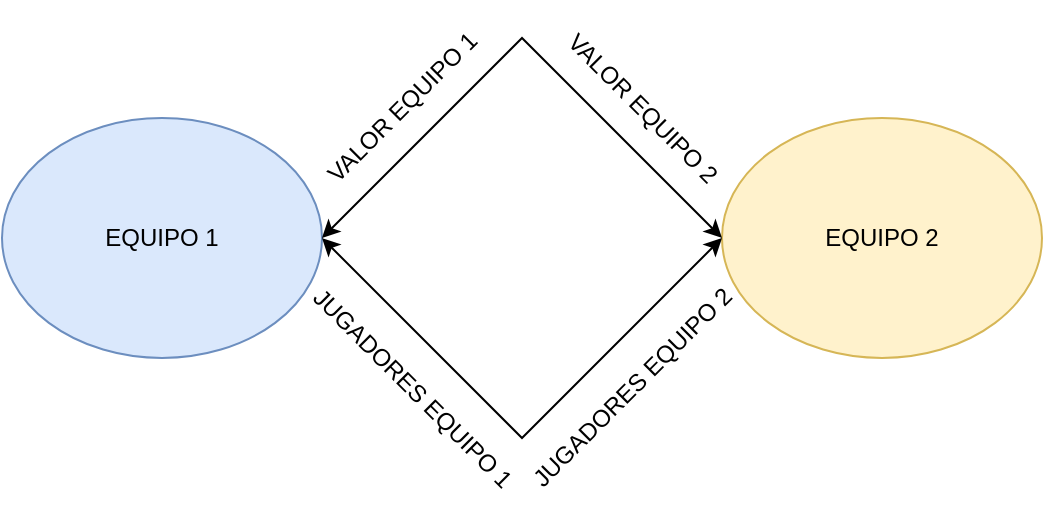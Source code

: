 <mxfile version="20.4.0" type="github">
  <diagram id="Q12gAVXecOmK2C1qlSou" name="Página-1">
    <mxGraphModel dx="1038" dy="579" grid="1" gridSize="10" guides="1" tooltips="1" connect="1" arrows="1" fold="1" page="1" pageScale="1" pageWidth="827" pageHeight="1169" math="0" shadow="0">
      <root>
        <mxCell id="0" />
        <mxCell id="1" parent="0" />
        <mxCell id="enG-OFTQPbe9g349x_uh-1" value="EQUIPO 1" style="ellipse;whiteSpace=wrap;html=1;fillColor=#dae8fc;strokeColor=#6c8ebf;" vertex="1" parent="1">
          <mxGeometry x="160" y="120" width="160" height="120" as="geometry" />
        </mxCell>
        <mxCell id="enG-OFTQPbe9g349x_uh-2" value="EQUIPO 2" style="ellipse;whiteSpace=wrap;html=1;fillColor=#fff2cc;strokeColor=#d6b656;" vertex="1" parent="1">
          <mxGeometry x="520" y="120" width="160" height="120" as="geometry" />
        </mxCell>
        <mxCell id="enG-OFTQPbe9g349x_uh-4" value="" style="endArrow=classic;startArrow=classic;html=1;rounded=0;entryX=0;entryY=0.5;entryDx=0;entryDy=0;exitX=1;exitY=0.5;exitDx=0;exitDy=0;" edge="1" parent="1" source="enG-OFTQPbe9g349x_uh-1" target="enG-OFTQPbe9g349x_uh-2">
          <mxGeometry width="50" height="50" relative="1" as="geometry">
            <mxPoint x="340" y="180" as="sourcePoint" />
            <mxPoint x="390" y="130" as="targetPoint" />
            <Array as="points">
              <mxPoint x="420" y="80" />
            </Array>
          </mxGeometry>
        </mxCell>
        <mxCell id="enG-OFTQPbe9g349x_uh-5" value="VALOR EQUIPO 1" style="text;html=1;align=center;verticalAlign=middle;resizable=0;points=[];autosize=1;strokeColor=none;fillColor=none;rotation=-45;" vertex="1" parent="1">
          <mxGeometry x="300" y="100" width="120" height="30" as="geometry" />
        </mxCell>
        <mxCell id="enG-OFTQPbe9g349x_uh-6" value="VALOR EQUIPO 2" style="text;html=1;align=center;verticalAlign=middle;resizable=0;points=[];autosize=1;strokeColor=none;fillColor=none;rotation=45;" vertex="1" parent="1">
          <mxGeometry x="420" y="100" width="120" height="30" as="geometry" />
        </mxCell>
        <mxCell id="enG-OFTQPbe9g349x_uh-7" value="" style="endArrow=classic;startArrow=classic;html=1;rounded=0;exitX=1;exitY=0.5;exitDx=0;exitDy=0;entryX=0;entryY=0.5;entryDx=0;entryDy=0;" edge="1" parent="1" source="enG-OFTQPbe9g349x_uh-1" target="enG-OFTQPbe9g349x_uh-2">
          <mxGeometry width="50" height="50" relative="1" as="geometry">
            <mxPoint x="390" y="330" as="sourcePoint" />
            <mxPoint x="440" y="280" as="targetPoint" />
            <Array as="points">
              <mxPoint x="420" y="280" />
            </Array>
          </mxGeometry>
        </mxCell>
        <mxCell id="enG-OFTQPbe9g349x_uh-8" value="JUGADORES EQUIPO 1" style="text;html=1;align=center;verticalAlign=middle;resizable=0;points=[];autosize=1;strokeColor=none;fillColor=none;rotation=45;" vertex="1" parent="1">
          <mxGeometry x="290" y="240" width="150" height="30" as="geometry" />
        </mxCell>
        <mxCell id="enG-OFTQPbe9g349x_uh-9" value="JUGADORES EQUIPO 2" style="text;html=1;align=center;verticalAlign=middle;resizable=0;points=[];autosize=1;strokeColor=none;fillColor=none;rotation=-45;" vertex="1" parent="1">
          <mxGeometry x="400" y="240" width="150" height="30" as="geometry" />
        </mxCell>
      </root>
    </mxGraphModel>
  </diagram>
</mxfile>
